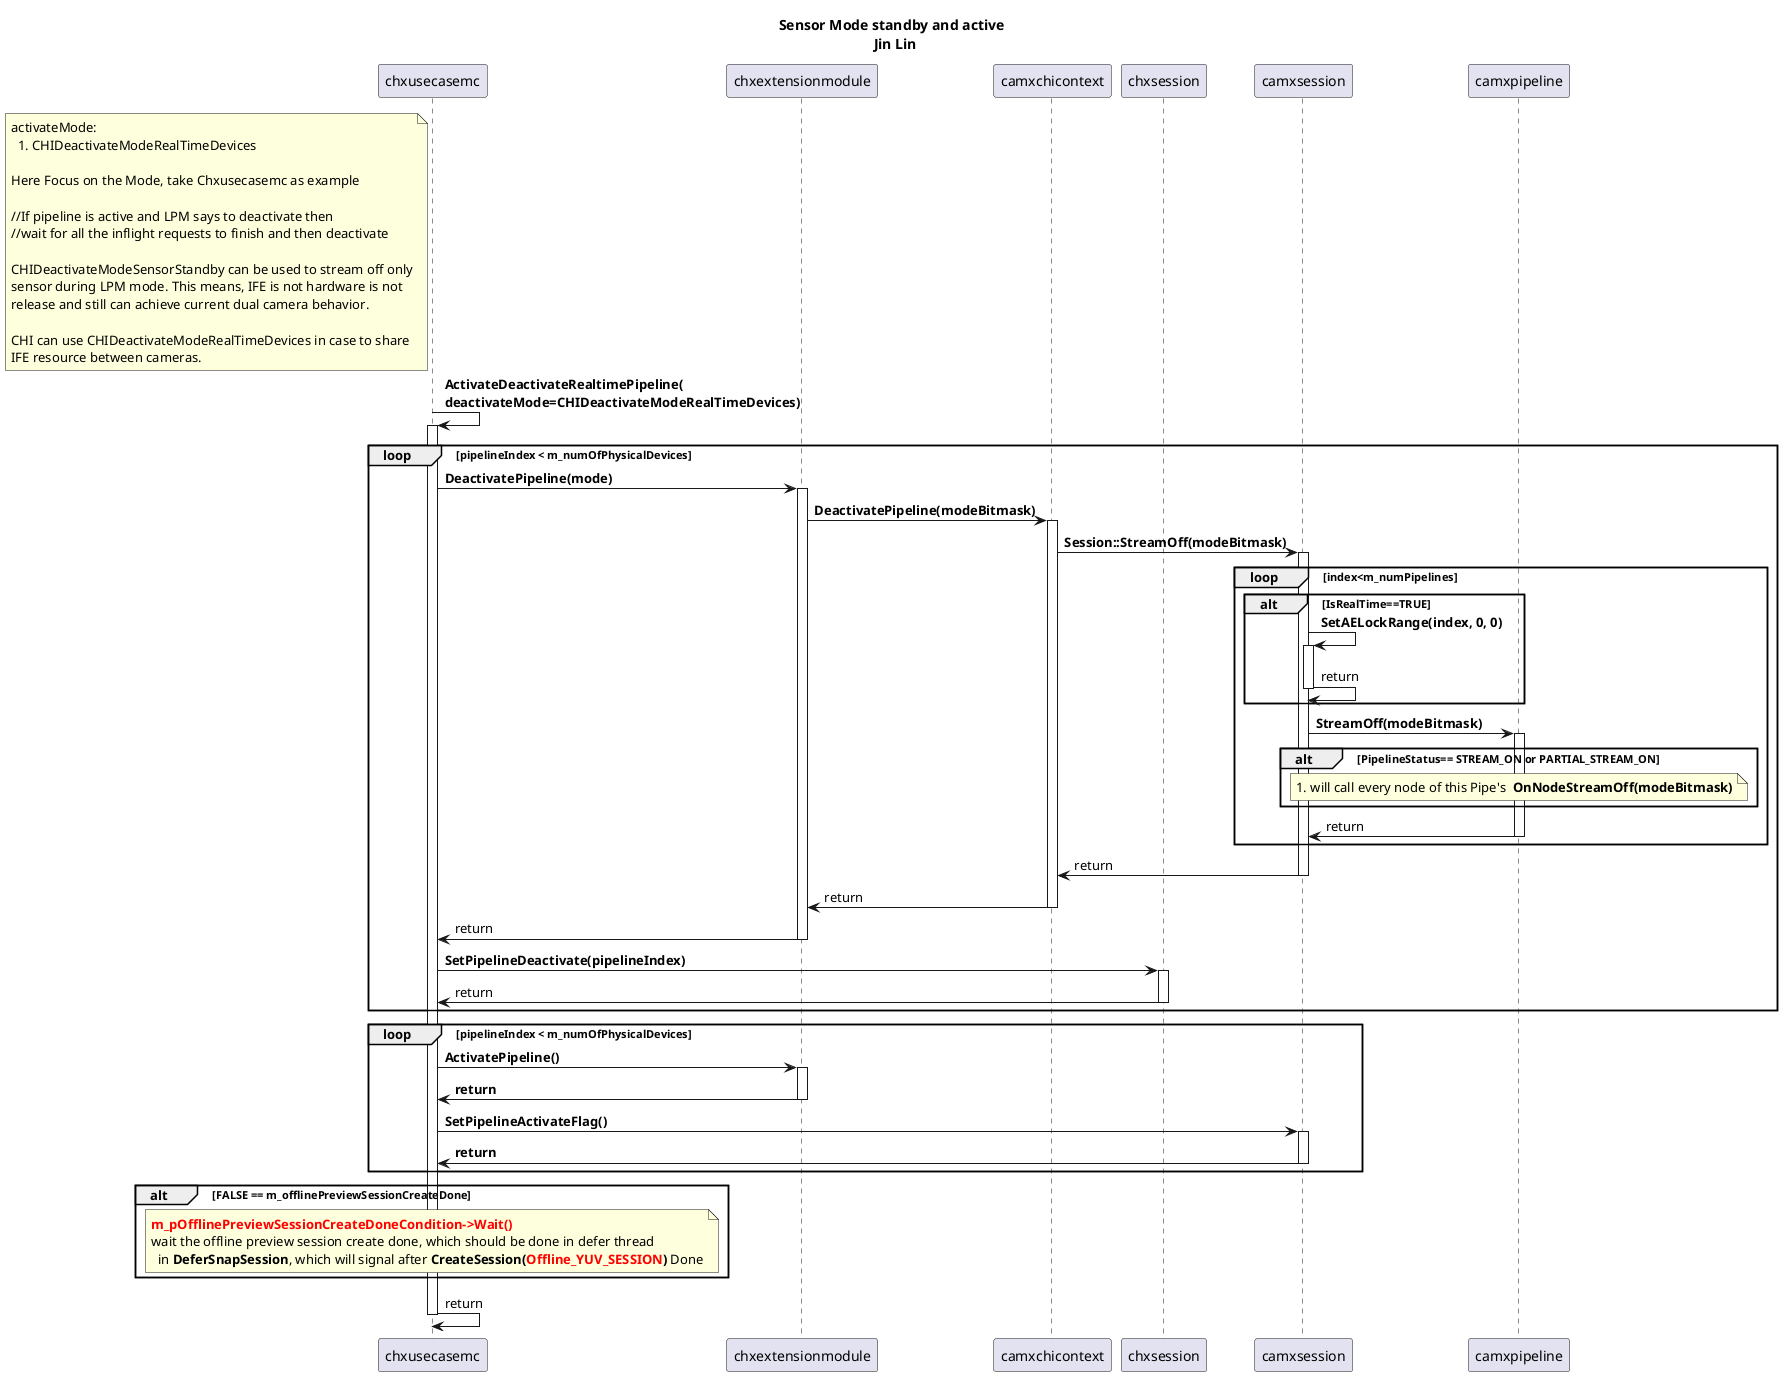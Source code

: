 /'派生，继承：<|--'/
/'组合：*-- ， 将会管理对象的生命周期'/
/'聚合：o--, 特指不管理对象的生命周期，但存在关联'/
/'
title <size:18>camx awb overview</size>\n     Lin Jin

collections ThreadUsers

<color:red><size:16>****</size></color>

<color:blue><size:15></size></color>

package <color:blue><size:15>**AWBDecisionAggregator** {
}

== <color:blue> CAWBMain::Configure </color>==

participant XXX

box "Factory"
participant camxcawbfactory as awb_factory
end box



<color:red>TODO: this need check further</color>


Useful color:
1. Red
Red Crimson DeepPink LightPink Salmon HotPink

2. Blue
MediumBlue Blue DodgerBlue DeepSkyBlue Cyan LightSkyBlue SlateBlue SkyBlue

3. Green
Chartreuse Green GreenYellow LawnGreen Lime LightGreen SpingGreen

4. Yellow
Yellow Gold LightGoldenRodYellow Orange LemonChiffon

5. Violet
DarkMagenta BlueViolet DardViolet Magenta Fuchsia Purple

6. 
'/

@startuml
title Sensor Mode standby and active \n Jin Lin
participant chxusecasemc
participant chxextensionmodule
participant camxchicontext
participant chxsession
participant camxsession
participant camxpipeline

note left chxusecasemc
  activateMode:
    1. CHIDeactivateModeRealTimeDevices

  Here Focus on the Mode, take Chxusecasemc as example
  
  //If pipeline is active and LPM says to deactivate then 
  //wait for all the inflight requests to finish and then deactivate

  CHIDeactivateModeSensorStandby can be used to stream off only
  sensor during LPM mode. This means, IFE is not hardware is not
  release and still can achieve current dual camera behavior.

  CHI can use CHIDeactivateModeRealTimeDevices in case to share
  IFE resource between cameras.
end note

chxusecasemc->chxusecasemc: **ActivateDeactivateRealtimePipeline(**\n**deactivateMode=CHIDeactivateModeRealTimeDevices)**
activate chxusecasemc
  /'alt **0==m_sessionInfo[REALTIME_SESSION].m_pendingResults[pipelineIndex]**'/
  loop pipelineIndex < **m_numOfPhysicalDevices**
    chxusecasemc->chxextensionmodule: **DeactivatePipeline(mode)**
    activate chxextensionmodule
      chxextensionmodule->camxchicontext: **DeactivatePipeline(modeBitmask)**
      activate camxchicontext
        camxchicontext->camxsession: **Session::StreamOff(modeBitmask)**
        activate camxsession
          loop index<m_numPipelines
            alt **IsRealTime==TRUE**
              camxsession->camxsession: **SetAELockRange(index, 0, 0)**
              activate camxsession
              camxsession->camxsession: return
              deactivate camxsession
            end

            camxsession->camxpipeline: **StreamOff(modeBitmask)**
            activate camxpipeline
              alt PipelineStatus== **STREAM_ON** or **PARTIAL_STREAM_ON**
                note over camxpipeline
                  1. will call every node of this Pipe's  **OnNodeStreamOff(modeBitmask)**
                end note
              end
            camxpipeline->camxsession: return
            deactivate camxpipeline
          end loop
        camxsession->camxchicontext: return
        deactivate camxsession
      chxextensionmodule<-camxchicontext: return
      deactivate camxchicontext
    chxusecasemc<-chxextensionmodule: return
    deactivate chxextensionmodule

    chxusecasemc->chxsession: **SetPipelineDeactivate(pipelineIndex)**
    activate chxsession
    chxusecasemc<-chxsession: return
    deactivate chxsession
  end loop


  loop pipelineIndex < **m_numOfPhysicalDevices**
    chxusecasemc->chxextensionmodule: **ActivatePipeline()**
    activate chxextensionmodule
    chxextensionmodule->chxusecasemc: **return**
    deactivate chxextensionmodule

    chxusecasemc->camxsession: **SetPipelineActivateFlag()**
    activate camxsession
    camxsession->chxusecasemc: **return**
    deactivate camxsession
  end loop
  /'end'/
    
  alt **FALSE == m_offlinePreviewSessionCreateDone**
    note over chxusecasemc
      <color:red>**m_pOfflinePreviewSessionCreateDoneCondition->Wait()**</color>
      wait the offline preview session create done, which should be done in defer thread
        in **DeferSnapSession**, which will signal after **CreateSession(<color:red>Offline_YUV_SESSION</color>)** Done
    end note
  end
chxusecasemc->chxusecasemc: return
deactivate chxusecasemc
@enduml
